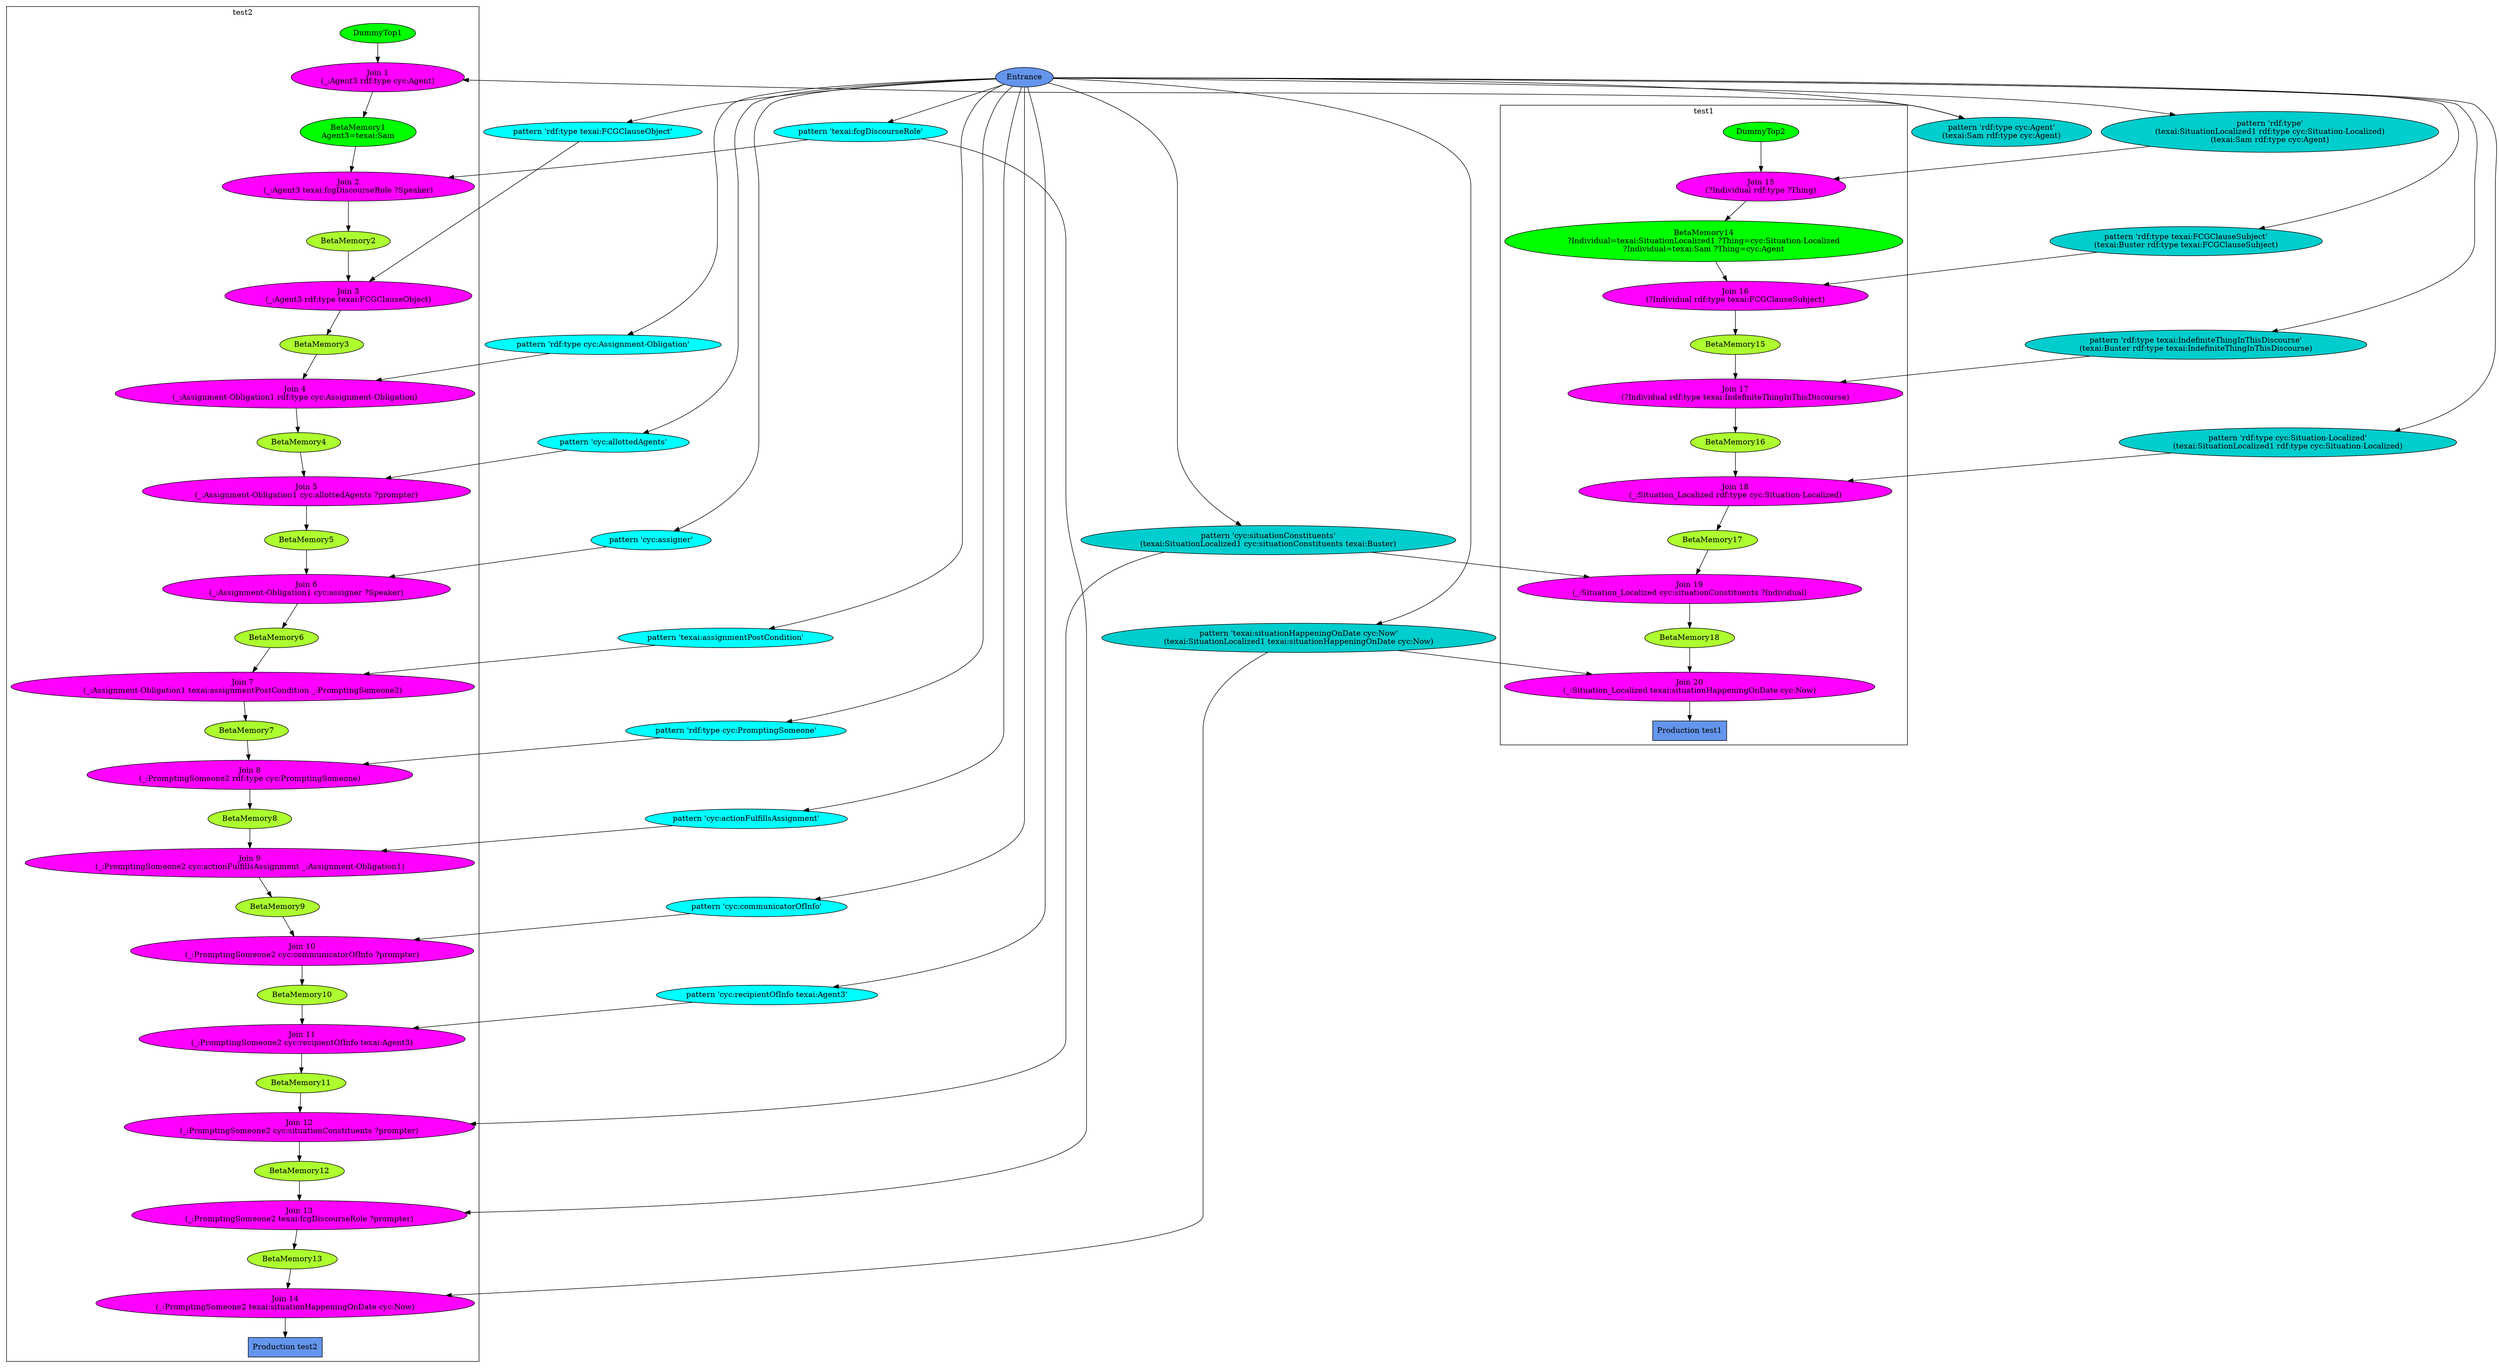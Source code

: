 digraph "rete-graph4" {
  ratio = "auto" ;
  mincross = 2.0 ;
subgraph cluster_test2 {
  label = "test2"
  N1 [

    style = filled
    fillcolor = green
    label = "DummyTop1" ];
  N2 [

    style = filled
    fillcolor = magenta
    label = "Join 1\n(_:Agent3 rdf:type cyc:Agent)" ];
  N3 [

    style = filled
    fillcolor = green
    label = "BetaMemory1\nAgent3=texai:Sam" ];
  N4 [

    style = filled
    fillcolor = magenta
    label = "Join 2\n(_:Agent3 texai:fcgDiscourseRole ?Speaker)" ];
  N5 [

    style = filled
    fillcolor = greenyellow
    label = "BetaMemory2" ];
  N6 [

    style = filled
    fillcolor = magenta
    label = "Join 3\n(_:Agent3 rdf:type texai:FCGClauseObject)" ];
  N7 [

    style = filled
    fillcolor = greenyellow
    label = "BetaMemory3" ];
  N8 [

    style = filled
    fillcolor = magenta
    label = "Join 4\n(_:Assignment-Obligation1 rdf:type cyc:Assignment-Obligation)" ];
  N9 [

    style = filled
    fillcolor = greenyellow
    label = "BetaMemory4" ];
  N10 [

    style = filled
    fillcolor = magenta
    label = "Join 5\n(_:Assignment-Obligation1 cyc:allottedAgents ?prompter)" ];
  N11 [

    style = filled
    fillcolor = greenyellow
    label = "BetaMemory5" ];
  N12 [

    style = filled
    fillcolor = magenta
    label = "Join 6\n(_:Assignment-Obligation1 cyc:assigner ?Speaker)" ];
  N13 [

    style = filled
    fillcolor = greenyellow
    label = "BetaMemory6" ];
  N14 [

    style = filled
    fillcolor = magenta
    label = "Join 7\n(_:Assignment-Obligation1 texai:assignmentPostCondition _:PromptingSomeone2)" ];
  N15 [

    style = filled
    fillcolor = greenyellow
    label = "BetaMemory7" ];
  N16 [

    style = filled
    fillcolor = magenta
    label = "Join 8\n(_:PromptingSomeone2 rdf:type cyc:PromptingSomeone)" ];
  N17 [

    style = filled
    fillcolor = greenyellow
    label = "BetaMemory8" ];
  N18 [

    style = filled
    fillcolor = magenta
    label = "Join 9\n(_:PromptingSomeone2 cyc:actionFulfillsAssignment _:Assignment-Obligation1)" ];
  N19 [

    style = filled
    fillcolor = greenyellow
    label = "BetaMemory9" ];
  N20 [

    style = filled
    fillcolor = magenta
    label = "Join 10\n(_:PromptingSomeone2 cyc:communicatorOfInfo ?prompter)" ];
  N21 [

    style = filled
    fillcolor = greenyellow
    label = "BetaMemory10" ];
  N22 [

    style = filled
    fillcolor = magenta
    label = "Join 11\n(_:PromptingSomeone2 cyc:recipientOfInfo texai:Agent3)" ];
  N23 [

    style = filled
    fillcolor = greenyellow
    label = "BetaMemory11" ];
  N24 [

    style = filled
    fillcolor = magenta
    label = "Join 12\n(_:PromptingSomeone2 cyc:situationConstituents ?prompter)" ];
  N25 [

    style = filled
    fillcolor = greenyellow
    label = "BetaMemory12" ];
  N26 [

    style = filled
    fillcolor = magenta
    label = "Join 13\n(_:PromptingSomeone2 texai:fcgDiscourseRole ?prompter)" ];
  N27 [

    style = filled
    fillcolor = greenyellow
    label = "BetaMemory13" ];
  N28 [

    style = filled
    fillcolor = magenta
    label = "Join 14\n(_:PromptingSomeone2 texai:situationHappeningOnDate cyc:Now)" ];
  N29 [

    shape = box
    style = filled
    fillcolor = cornflowerblue
    label = "Production test2" ];
  N1 -> N2;
  N2 -> N3;
  N3 -> N4;
  N4 -> N5;
  N5 -> N6;
  N6 -> N7;
  N7 -> N8;
  N8 -> N9;
  N9 -> N10;
  N10 -> N11;
  N11 -> N12;
  N12 -> N13;
  N13 -> N14;
  N14 -> N15;
  N15 -> N16;
  N16 -> N17;
  N17 -> N18;
  N18 -> N19;
  N19 -> N20;
  N20 -> N21;
  N21 -> N22;
  N22 -> N23;
  N23 -> N24;
  N24 -> N25;
  N25 -> N26;
  N26 -> N27;
  N27 -> N28;
  N28 -> N29;
}
subgraph cluster_test1 {
  label = "test1"
  N30 [

    style = filled
    fillcolor = green
    label = "DummyTop2" ];
  N31 [

    style = filled
    fillcolor = magenta
    label = "Join 15\n(?Individual rdf:type ?Thing)" ];
  N32 [

    style = filled
    fillcolor = green
    label = "BetaMemory14\n?Individual=texai:SituationLocalized1 ?Thing=cyc:Situation-Localized\n?Individual=texai:Sam ?Thing=cyc:Agent" ];
  N33 [

    style = filled
    fillcolor = magenta
    label = "Join 16\n(?Individual rdf:type texai:FCGClauseSubject)" ];
  N34 [

    style = filled
    fillcolor = greenyellow
    label = "BetaMemory15" ];
  N35 [

    style = filled
    fillcolor = magenta
    label = "Join 17\n(?Individual rdf:type texai:IndefiniteThingInThisDiscourse)" ];
  N36 [

    style = filled
    fillcolor = greenyellow
    label = "BetaMemory16" ];
  N37 [

    style = filled
    fillcolor = magenta
    label = "Join 18\n(_:Situation_Localized rdf:type cyc:Situation-Localized)" ];
  N38 [

    style = filled
    fillcolor = greenyellow
    label = "BetaMemory17" ];
  N39 [

    style = filled
    fillcolor = magenta
    label = "Join 19\n(_:Situation_Localized cyc:situationConstituents ?Individual)" ];
  N40 [

    style = filled
    fillcolor = greenyellow
    label = "BetaMemory18" ];
  N41 [

    style = filled
    fillcolor = magenta
    label = "Join 20\n(_:Situation_Localized texai:situationHappeningOnDate cyc:Now)" ];
  N42 [

    shape = box
    style = filled
    fillcolor = cornflowerblue
    label = "Production test1" ];
  N30 -> N31;
  N31 -> N32;
  N32 -> N33;
  N33 -> N34;
  N34 -> N35;
  N35 -> N36;
  N36 -> N37;
  N37 -> N38;
  N38 -> N39;
  N39 -> N40;
  N40 -> N41;
  N41 -> N42;
}
  N43 [
    style = filled
    fillcolor = cornflowerblue
    label = "Entrance" ];
  N44 [
    style = filled
    fillcolor = cyan
    label = "pattern 'cyc:actionFulfillsAssignment'" ];
  N43 -> N44;
  N44 -> N18;
  N45 [
    style = filled
    fillcolor = cyan
    label = "pattern 'cyc:allottedAgents'" ];
  N43 -> N45;
  N45 -> N10;
  N46 [
    style = filled
    fillcolor = cyan
    label = "pattern 'cyc:assigner'" ];
  N43 -> N46;
  N46 -> N12;
  N47 [
    style = filled
    fillcolor = cyan
    label = "pattern 'cyc:communicatorOfInfo'" ];
  N43 -> N47;
  N47 -> N20;
  N48 [
    style = filled
    fillcolor = cyan
    label = "pattern 'cyc:recipientOfInfo texai:Agent3'" ];
  N43 -> N48;
  N48 -> N22;
  N49 [
    style = filled
    fillcolor = cyan3
    label = "pattern 'cyc:situationConstituents'\n(texai:SituationLocalized1 cyc:situationConstituents texai:Buster)" ];
  N43 -> N49;
  N49 -> N24;
  N49 -> N39;
  N50 [
    style = filled
    fillcolor = cyan3
    label = "pattern 'rdf:type'\n(texai:SituationLocalized1 rdf:type cyc:Situation-Localized)\n(texai:Sam rdf:type cyc:Agent)" ];
  N43 -> N50;
  N50 -> N31;
  N51 [
    style = filled
    fillcolor = cyan3
    label = "pattern 'rdf:type cyc:Agent'\n(texai:Sam rdf:type cyc:Agent)" ];
  N43 -> N51;
  N51 -> N2;
  N52 [
    style = filled
    fillcolor = cyan
    label = "pattern 'rdf:type cyc:Assignment-Obligation'" ];
  N43 -> N52;
  N52 -> N8;
  N53 [
    style = filled
    fillcolor = cyan
    label = "pattern 'rdf:type cyc:PromptingSomeone'" ];
  N43 -> N53;
  N53 -> N16;
  N54 [
    style = filled
    fillcolor = cyan3
    label = "pattern 'rdf:type cyc:Situation-Localized'\n(texai:SituationLocalized1 rdf:type cyc:Situation-Localized)" ];
  N43 -> N54;
  N54 -> N37;
  N55 [
    style = filled
    fillcolor = cyan
    label = "pattern 'rdf:type texai:FCGClauseObject'" ];
  N43 -> N55;
  N55 -> N6;
  N56 [
    style = filled
    fillcolor = cyan3
    label = "pattern 'rdf:type texai:FCGClauseSubject'\n(texai:Buster rdf:type texai:FCGClauseSubject)" ];
  N43 -> N56;
  N56 -> N33;
  N57 [
    style = filled
    fillcolor = cyan3
    label = "pattern 'rdf:type texai:IndefiniteThingInThisDiscourse'\n(texai:Buster rdf:type texai:IndefiniteThingInThisDiscourse)" ];
  N43 -> N57;
  N57 -> N35;
  N58 [
    style = filled
    fillcolor = cyan
    label = "pattern 'texai:assignmentPostCondition'" ];
  N43 -> N58;
  N58 -> N14;
  N59 [
    style = filled
    fillcolor = cyan
    label = "pattern 'texai:fcgDiscourseRole'" ];
  N43 -> N59;
  N59 -> N26;
  N59 -> N4;
  N60 [
    style = filled
    fillcolor = cyan3
    label = "pattern 'texai:situationHappeningOnDate cyc:Now'\n(texai:SituationLocalized1 texai:situationHappeningOnDate cyc:Now)" ];
  N43 -> N60;
  N60 -> N28;
  N60 -> N41;
}